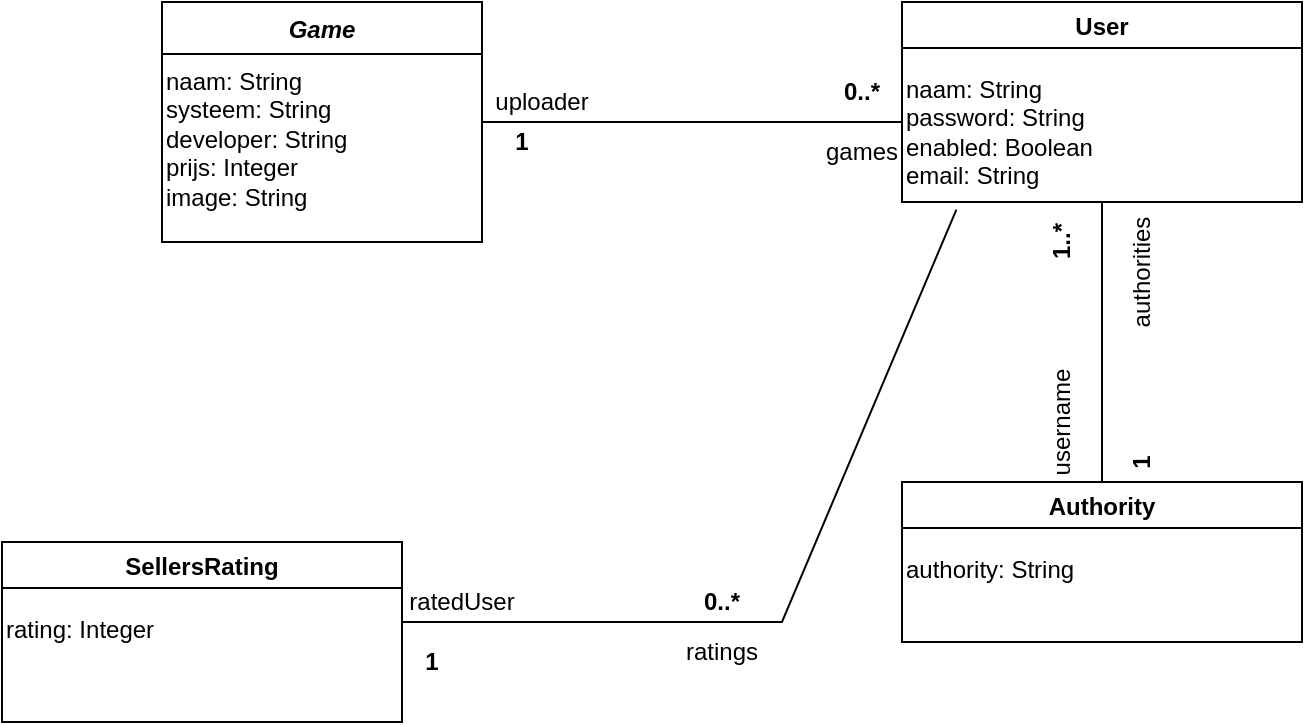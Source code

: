 <mxfile version="20.2.3" type="device"><diagram id="C5RBs43oDa-KdzZeNtuy" name="Page-1"><mxGraphModel dx="1038" dy="539" grid="1" gridSize="10" guides="1" tooltips="1" connect="1" arrows="1" fold="1" page="1" pageScale="1" pageWidth="827" pageHeight="1169" math="0" shadow="0"><root><mxCell id="WIyWlLk6GJQsqaUBKTNV-0"/><mxCell id="WIyWlLk6GJQsqaUBKTNV-1" parent="WIyWlLk6GJQsqaUBKTNV-0"/><mxCell id="zkfFHV4jXpPFQw0GAbJ--0" value="Game" style="swimlane;fontStyle=3;align=center;verticalAlign=top;childLayout=stackLayout;horizontal=1;startSize=26;horizontalStack=0;resizeParent=1;resizeLast=0;collapsible=1;marginBottom=0;rounded=0;shadow=0;strokeWidth=1;" parent="WIyWlLk6GJQsqaUBKTNV-1" vertex="1"><mxGeometry x="120" y="80" width="160" height="120" as="geometry"><mxRectangle x="230" y="140" width="160" height="26" as="alternateBounds"/></mxGeometry></mxCell><mxCell id="Os4q3SBAtxYlU28KaVTh-1" value="naam: String&lt;br&gt;systeem: String&lt;br&gt;developer: String&lt;br&gt;prijs: Integer&lt;br&gt;image: String" style="text;html=1;strokeColor=none;fillColor=none;align=left;verticalAlign=top;whiteSpace=wrap;rounded=0;" vertex="1" parent="zkfFHV4jXpPFQw0GAbJ--0"><mxGeometry y="26" width="160" height="84" as="geometry"/></mxCell><mxCell id="Os4q3SBAtxYlU28KaVTh-5" value="User" style="swimlane;" vertex="1" parent="WIyWlLk6GJQsqaUBKTNV-1"><mxGeometry x="490" y="80" width="200" height="100" as="geometry"/></mxCell><mxCell id="Os4q3SBAtxYlU28KaVTh-7" value="naam: String&lt;br&gt;password: String&lt;br&gt;enabled: Boolean&lt;br&gt;email: String" style="text;html=1;strokeColor=none;fillColor=none;align=left;verticalAlign=top;whiteSpace=wrap;rounded=0;" vertex="1" parent="Os4q3SBAtxYlU28KaVTh-5"><mxGeometry y="30" width="200" height="70" as="geometry"/></mxCell><mxCell id="Os4q3SBAtxYlU28KaVTh-13" style="edgeStyle=orthogonalEdgeStyle;rounded=0;orthogonalLoop=1;jettySize=auto;html=1;exitX=0.5;exitY=1;exitDx=0;exitDy=0;" edge="1" parent="Os4q3SBAtxYlU28KaVTh-5" source="Os4q3SBAtxYlU28KaVTh-7" target="Os4q3SBAtxYlU28KaVTh-7"><mxGeometry relative="1" as="geometry"/></mxCell><mxCell id="Os4q3SBAtxYlU28KaVTh-9" value="uploader" style="text;html=1;strokeColor=none;fillColor=none;align=center;verticalAlign=middle;whiteSpace=wrap;rounded=0;" vertex="1" parent="WIyWlLk6GJQsqaUBKTNV-1"><mxGeometry x="280" y="120" width="60" height="20" as="geometry"/></mxCell><mxCell id="Os4q3SBAtxYlU28KaVTh-12" value="&lt;b&gt;1&lt;/b&gt;" style="text;html=1;strokeColor=none;fillColor=none;align=center;verticalAlign=middle;whiteSpace=wrap;rounded=0;" vertex="1" parent="WIyWlLk6GJQsqaUBKTNV-1"><mxGeometry x="290" y="140" width="20" height="20" as="geometry"/></mxCell><mxCell id="Os4q3SBAtxYlU28KaVTh-15" value="" style="endArrow=none;html=1;rounded=0;exitX=0;exitY=1;exitDx=0;exitDy=0;" edge="1" parent="WIyWlLk6GJQsqaUBKTNV-1" source="Os4q3SBAtxYlU28KaVTh-9"><mxGeometry width="50" height="50" relative="1" as="geometry"><mxPoint x="500" y="300" as="sourcePoint"/><mxPoint x="490" y="140" as="targetPoint"/></mxGeometry></mxCell><mxCell id="Os4q3SBAtxYlU28KaVTh-17" value="games" style="text;html=1;strokeColor=none;fillColor=none;align=center;verticalAlign=middle;whiteSpace=wrap;rounded=0;" vertex="1" parent="WIyWlLk6GJQsqaUBKTNV-1"><mxGeometry x="440" y="140" width="60" height="30" as="geometry"/></mxCell><mxCell id="Os4q3SBAtxYlU28KaVTh-18" value="&lt;b&gt;0..*&lt;/b&gt;" style="text;html=1;strokeColor=none;fillColor=none;align=center;verticalAlign=middle;whiteSpace=wrap;rounded=0;" vertex="1" parent="WIyWlLk6GJQsqaUBKTNV-1"><mxGeometry x="455" y="115" width="30" height="20" as="geometry"/></mxCell><mxCell id="Os4q3SBAtxYlU28KaVTh-21" value="Authority" style="swimlane;verticalAlign=middle;" vertex="1" parent="WIyWlLk6GJQsqaUBKTNV-1"><mxGeometry x="490" y="320" width="200" height="80" as="geometry"/></mxCell><mxCell id="Os4q3SBAtxYlU28KaVTh-22" value="authority: String" style="text;html=1;strokeColor=none;fillColor=none;align=left;verticalAlign=top;whiteSpace=wrap;rounded=0;" vertex="1" parent="Os4q3SBAtxYlU28KaVTh-21"><mxGeometry y="30" width="200" height="40" as="geometry"/></mxCell><mxCell id="Os4q3SBAtxYlU28KaVTh-24" value="" style="endArrow=none;html=1;rounded=0;entryX=0.5;entryY=1;entryDx=0;entryDy=0;exitX=0.5;exitY=0;exitDx=0;exitDy=0;" edge="1" parent="WIyWlLk6GJQsqaUBKTNV-1" source="Os4q3SBAtxYlU28KaVTh-21" target="Os4q3SBAtxYlU28KaVTh-7"><mxGeometry width="50" height="50" relative="1" as="geometry"><mxPoint x="500" y="300" as="sourcePoint"/><mxPoint x="550" y="250" as="targetPoint"/></mxGeometry></mxCell><mxCell id="Os4q3SBAtxYlU28KaVTh-25" value="username" style="text;html=1;strokeColor=none;fillColor=none;align=center;verticalAlign=middle;whiteSpace=wrap;rounded=0;rotation=-90;" vertex="1" parent="WIyWlLk6GJQsqaUBKTNV-1"><mxGeometry x="540" y="280" width="60" height="20" as="geometry"/></mxCell><mxCell id="Os4q3SBAtxYlU28KaVTh-26" value="&lt;b&gt;1&lt;/b&gt;" style="text;html=1;strokeColor=none;fillColor=none;align=center;verticalAlign=middle;whiteSpace=wrap;rounded=0;rotation=-90;" vertex="1" parent="WIyWlLk6GJQsqaUBKTNV-1"><mxGeometry x="600" y="300" width="20" height="20" as="geometry"/></mxCell><mxCell id="Os4q3SBAtxYlU28KaVTh-27" value="authorities" style="text;html=1;strokeColor=none;fillColor=none;align=center;verticalAlign=middle;whiteSpace=wrap;rounded=0;rotation=-90;" vertex="1" parent="WIyWlLk6GJQsqaUBKTNV-1"><mxGeometry x="580" y="200" width="60" height="30" as="geometry"/></mxCell><mxCell id="Os4q3SBAtxYlU28KaVTh-28" value="&lt;b&gt;1..*&lt;/b&gt;" style="text;html=1;strokeColor=none;fillColor=none;align=center;verticalAlign=middle;whiteSpace=wrap;rounded=0;rotation=-90;" vertex="1" parent="WIyWlLk6GJQsqaUBKTNV-1"><mxGeometry x="552.5" y="190" width="35" height="20" as="geometry"/></mxCell><mxCell id="Os4q3SBAtxYlU28KaVTh-29" value="SellersRating" style="swimlane;" vertex="1" parent="WIyWlLk6GJQsqaUBKTNV-1"><mxGeometry x="40" y="350" width="200" height="90" as="geometry"/></mxCell><mxCell id="Os4q3SBAtxYlU28KaVTh-30" value="rating: Integer" style="text;html=1;strokeColor=none;fillColor=none;align=left;verticalAlign=top;whiteSpace=wrap;rounded=0;" vertex="1" parent="Os4q3SBAtxYlU28KaVTh-29"><mxGeometry y="30" width="200" height="40" as="geometry"/></mxCell><mxCell id="Os4q3SBAtxYlU28KaVTh-31" value="" style="endArrow=none;html=1;rounded=0;entryX=0.136;entryY=1.054;entryDx=0;entryDy=0;entryPerimeter=0;exitX=1;exitY=0.25;exitDx=0;exitDy=0;" edge="1" parent="WIyWlLk6GJQsqaUBKTNV-1" source="Os4q3SBAtxYlU28KaVTh-30" target="Os4q3SBAtxYlU28KaVTh-7"><mxGeometry width="50" height="50" relative="1" as="geometry"><mxPoint x="420" y="300" as="sourcePoint"/><mxPoint x="470" y="250" as="targetPoint"/><Array as="points"><mxPoint x="430" y="390"/></Array></mxGeometry></mxCell><mxCell id="Os4q3SBAtxYlU28KaVTh-32" value="ratedUser" style="text;html=1;strokeColor=none;fillColor=none;align=center;verticalAlign=middle;whiteSpace=wrap;rounded=0;" vertex="1" parent="WIyWlLk6GJQsqaUBKTNV-1"><mxGeometry x="240" y="370" width="60" height="20" as="geometry"/></mxCell><mxCell id="Os4q3SBAtxYlU28KaVTh-34" value="1" style="text;html=1;strokeColor=none;fillColor=none;align=center;verticalAlign=middle;whiteSpace=wrap;rounded=0;fontStyle=1" vertex="1" parent="WIyWlLk6GJQsqaUBKTNV-1"><mxGeometry x="240" y="400" width="30" height="20" as="geometry"/></mxCell><mxCell id="Os4q3SBAtxYlU28KaVTh-35" value="ratings" style="text;html=1;strokeColor=none;fillColor=none;align=center;verticalAlign=middle;whiteSpace=wrap;rounded=0;" vertex="1" parent="WIyWlLk6GJQsqaUBKTNV-1"><mxGeometry x="370" y="390" width="60" height="30" as="geometry"/></mxCell><mxCell id="Os4q3SBAtxYlU28KaVTh-36" value="&lt;b&gt;0..*&lt;/b&gt;" style="text;html=1;strokeColor=none;fillColor=none;align=center;verticalAlign=middle;whiteSpace=wrap;rounded=0;" vertex="1" parent="WIyWlLk6GJQsqaUBKTNV-1"><mxGeometry x="385" y="370" width="30" height="20" as="geometry"/></mxCell></root></mxGraphModel></diagram></mxfile>